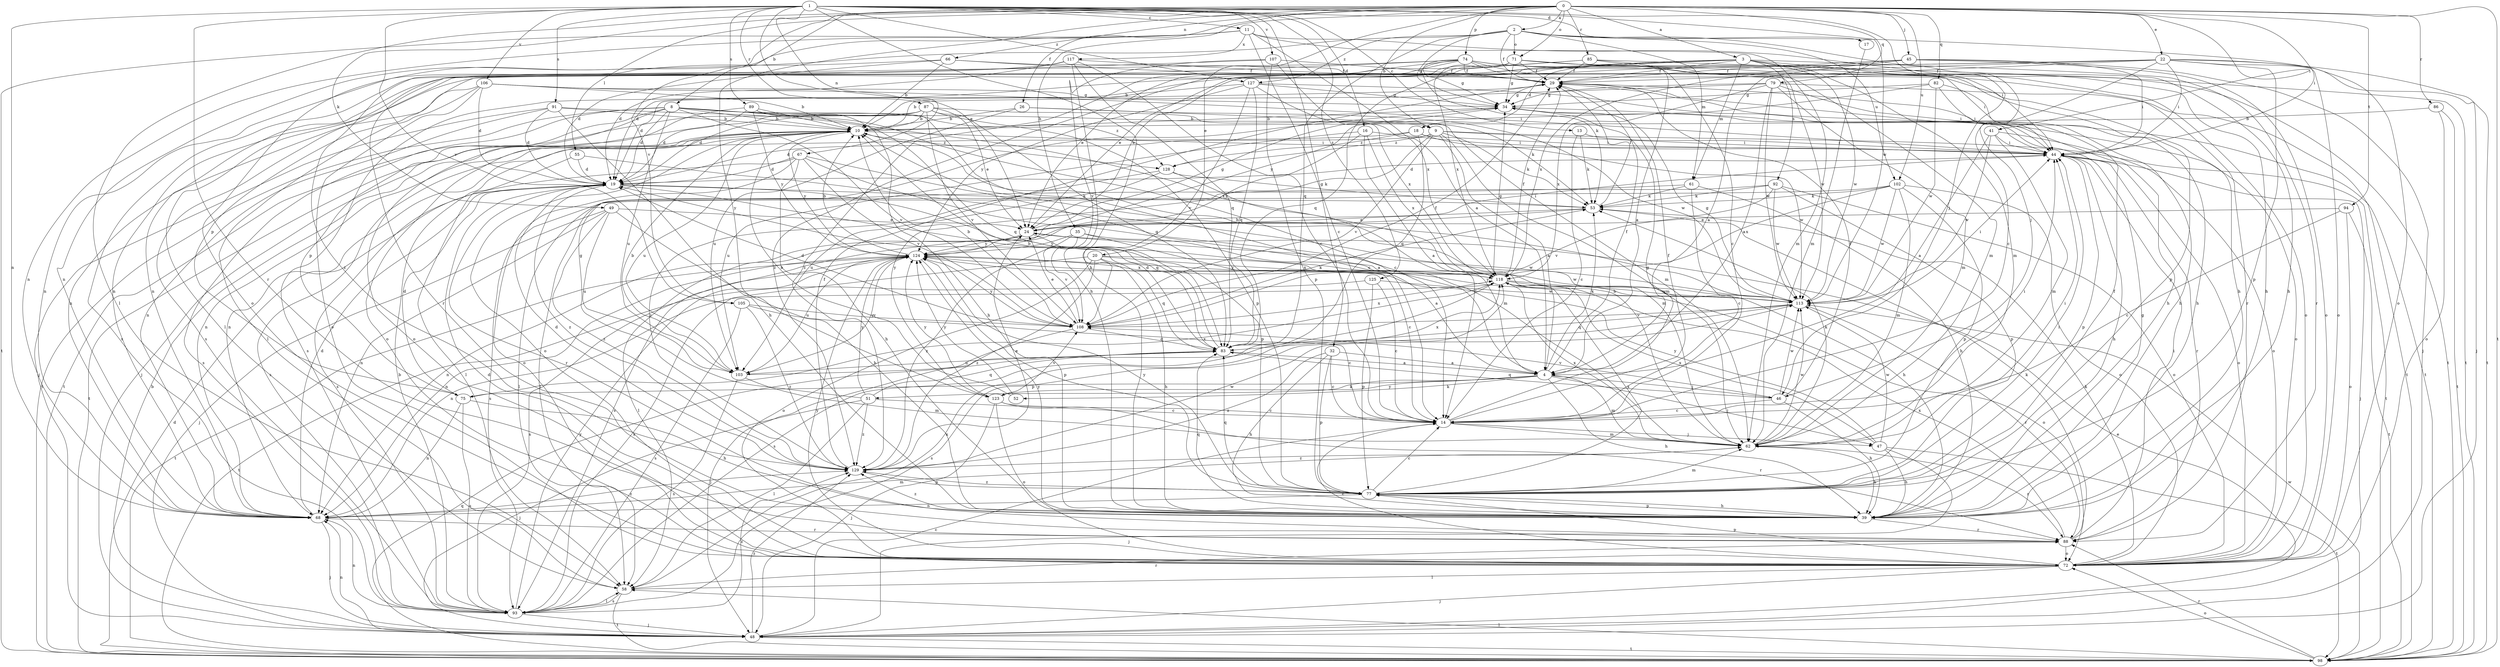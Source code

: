 strict digraph  {
0;
1;
2;
3;
4;
8;
9;
10;
11;
13;
14;
16;
17;
18;
19;
20;
22;
24;
26;
29;
32;
34;
35;
39;
41;
44;
45;
46;
47;
48;
49;
51;
52;
53;
55;
58;
61;
62;
66;
67;
68;
71;
72;
74;
75;
77;
79;
82;
83;
85;
86;
87;
88;
89;
91;
92;
93;
94;
98;
102;
103;
105;
106;
107;
108;
113;
117;
118;
123;
124;
125;
127;
128;
129;
0 -> 2  [label=a];
0 -> 3  [label=a];
0 -> 8  [label=b];
0 -> 9  [label=b];
0 -> 20  [label=e];
0 -> 22  [label=e];
0 -> 26  [label=f];
0 -> 35  [label=h];
0 -> 41  [label=i];
0 -> 44  [label=i];
0 -> 45  [label=j];
0 -> 49  [label=k];
0 -> 55  [label=l];
0 -> 58  [label=l];
0 -> 66  [label=n];
0 -> 71  [label=o];
0 -> 74  [label=p];
0 -> 79  [label=q];
0 -> 82  [label=q];
0 -> 85  [label=r];
0 -> 86  [label=r];
0 -> 94  [label=t];
0 -> 98  [label=t];
0 -> 102  [label=u];
0 -> 105  [label=v];
0 -> 123  [label=y];
1 -> 11  [label=c];
1 -> 13  [label=c];
1 -> 16  [label=d];
1 -> 17  [label=d];
1 -> 24  [label=e];
1 -> 32  [label=g];
1 -> 39  [label=h];
1 -> 46  [label=j];
1 -> 67  [label=n];
1 -> 68  [label=n];
1 -> 87  [label=r];
1 -> 88  [label=r];
1 -> 89  [label=s];
1 -> 91  [label=s];
1 -> 105  [label=v];
1 -> 106  [label=v];
1 -> 107  [label=v];
1 -> 113  [label=w];
1 -> 125  [label=z];
1 -> 127  [label=z];
2 -> 29  [label=f];
2 -> 34  [label=g];
2 -> 46  [label=j];
2 -> 61  [label=m];
2 -> 68  [label=n];
2 -> 71  [label=o];
2 -> 72  [label=o];
2 -> 83  [label=q];
2 -> 102  [label=u];
2 -> 127  [label=z];
3 -> 18  [label=d];
3 -> 19  [label=d];
3 -> 24  [label=e];
3 -> 29  [label=f];
3 -> 39  [label=h];
3 -> 61  [label=m];
3 -> 62  [label=m];
3 -> 75  [label=p];
3 -> 88  [label=r];
3 -> 92  [label=s];
3 -> 113  [label=w];
4 -> 29  [label=f];
4 -> 39  [label=h];
4 -> 46  [label=j];
4 -> 47  [label=j];
4 -> 51  [label=k];
4 -> 52  [label=k];
4 -> 53  [label=k];
4 -> 62  [label=m];
4 -> 75  [label=p];
4 -> 123  [label=y];
8 -> 9  [label=b];
8 -> 10  [label=b];
8 -> 14  [label=c];
8 -> 19  [label=d];
8 -> 72  [label=o];
8 -> 75  [label=p];
8 -> 83  [label=q];
8 -> 93  [label=s];
8 -> 98  [label=t];
8 -> 103  [label=u];
8 -> 108  [label=v];
8 -> 128  [label=z];
9 -> 4  [label=a];
9 -> 19  [label=d];
9 -> 44  [label=i];
9 -> 53  [label=k];
9 -> 62  [label=m];
9 -> 98  [label=t];
9 -> 108  [label=v];
9 -> 123  [label=y];
9 -> 128  [label=z];
10 -> 44  [label=i];
10 -> 68  [label=n];
10 -> 72  [label=o];
10 -> 93  [label=s];
10 -> 98  [label=t];
10 -> 103  [label=u];
10 -> 124  [label=y];
10 -> 128  [label=z];
11 -> 4  [label=a];
11 -> 14  [label=c];
11 -> 44  [label=i];
11 -> 62  [label=m];
11 -> 68  [label=n];
11 -> 72  [label=o];
11 -> 98  [label=t];
11 -> 117  [label=x];
13 -> 14  [label=c];
13 -> 44  [label=i];
13 -> 53  [label=k];
14 -> 29  [label=f];
14 -> 34  [label=g];
14 -> 44  [label=i];
14 -> 47  [label=j];
14 -> 62  [label=m];
16 -> 4  [label=a];
16 -> 44  [label=i];
16 -> 103  [label=u];
16 -> 118  [label=x];
16 -> 124  [label=y];
17 -> 62  [label=m];
18 -> 44  [label=i];
18 -> 68  [label=n];
18 -> 83  [label=q];
18 -> 113  [label=w];
18 -> 128  [label=z];
19 -> 53  [label=k];
19 -> 77  [label=p];
19 -> 83  [label=q];
19 -> 88  [label=r];
19 -> 129  [label=z];
20 -> 39  [label=h];
20 -> 72  [label=o];
20 -> 83  [label=q];
20 -> 93  [label=s];
20 -> 113  [label=w];
20 -> 118  [label=x];
20 -> 129  [label=z];
22 -> 10  [label=b];
22 -> 14  [label=c];
22 -> 24  [label=e];
22 -> 29  [label=f];
22 -> 44  [label=i];
22 -> 48  [label=j];
22 -> 68  [label=n];
22 -> 72  [label=o];
22 -> 77  [label=p];
22 -> 98  [label=t];
24 -> 34  [label=g];
24 -> 39  [label=h];
24 -> 44  [label=i];
24 -> 58  [label=l];
24 -> 68  [label=n];
24 -> 113  [label=w];
24 -> 124  [label=y];
26 -> 10  [label=b];
26 -> 53  [label=k];
26 -> 103  [label=u];
26 -> 113  [label=w];
29 -> 34  [label=g];
29 -> 39  [label=h];
29 -> 93  [label=s];
29 -> 98  [label=t];
32 -> 4  [label=a];
32 -> 14  [label=c];
32 -> 39  [label=h];
32 -> 77  [label=p];
32 -> 129  [label=z];
34 -> 10  [label=b];
34 -> 72  [label=o];
35 -> 4  [label=a];
35 -> 14  [label=c];
35 -> 108  [label=v];
35 -> 124  [label=y];
35 -> 129  [label=z];
39 -> 34  [label=g];
39 -> 77  [label=p];
39 -> 83  [label=q];
39 -> 88  [label=r];
39 -> 124  [label=y];
39 -> 129  [label=z];
41 -> 4  [label=a];
41 -> 44  [label=i];
41 -> 62  [label=m];
41 -> 72  [label=o];
41 -> 113  [label=w];
44 -> 19  [label=d];
44 -> 39  [label=h];
44 -> 48  [label=j];
44 -> 72  [label=o];
44 -> 77  [label=p];
44 -> 88  [label=r];
45 -> 4  [label=a];
45 -> 29  [label=f];
45 -> 44  [label=i];
45 -> 48  [label=j];
45 -> 72  [label=o];
45 -> 118  [label=x];
46 -> 14  [label=c];
46 -> 29  [label=f];
46 -> 39  [label=h];
46 -> 83  [label=q];
46 -> 108  [label=v];
46 -> 113  [label=w];
47 -> 39  [label=h];
47 -> 48  [label=j];
47 -> 98  [label=t];
47 -> 113  [label=w];
47 -> 118  [label=x];
47 -> 124  [label=y];
48 -> 10  [label=b];
48 -> 14  [label=c];
48 -> 24  [label=e];
48 -> 68  [label=n];
48 -> 98  [label=t];
48 -> 129  [label=z];
49 -> 24  [label=e];
49 -> 39  [label=h];
49 -> 48  [label=j];
49 -> 68  [label=n];
49 -> 103  [label=u];
49 -> 129  [label=z];
51 -> 14  [label=c];
51 -> 34  [label=g];
51 -> 48  [label=j];
51 -> 58  [label=l];
51 -> 83  [label=q];
51 -> 124  [label=y];
51 -> 129  [label=z];
52 -> 10  [label=b];
52 -> 124  [label=y];
53 -> 24  [label=e];
53 -> 29  [label=f];
53 -> 93  [label=s];
55 -> 19  [label=d];
55 -> 58  [label=l];
55 -> 62  [label=m];
58 -> 88  [label=r];
58 -> 93  [label=s];
58 -> 98  [label=t];
58 -> 118  [label=x];
61 -> 14  [label=c];
61 -> 39  [label=h];
61 -> 53  [label=k];
61 -> 58  [label=l];
62 -> 10  [label=b];
62 -> 39  [label=h];
62 -> 44  [label=i];
62 -> 53  [label=k];
62 -> 88  [label=r];
62 -> 113  [label=w];
62 -> 118  [label=x];
62 -> 129  [label=z];
66 -> 10  [label=b];
66 -> 19  [label=d];
66 -> 29  [label=f];
66 -> 39  [label=h];
66 -> 68  [label=n];
67 -> 4  [label=a];
67 -> 19  [label=d];
67 -> 39  [label=h];
67 -> 62  [label=m];
67 -> 72  [label=o];
67 -> 93  [label=s];
67 -> 108  [label=v];
68 -> 19  [label=d];
68 -> 48  [label=j];
68 -> 62  [label=m];
68 -> 88  [label=r];
68 -> 129  [label=z];
71 -> 14  [label=c];
71 -> 29  [label=f];
71 -> 34  [label=g];
71 -> 39  [label=h];
71 -> 68  [label=n];
71 -> 93  [label=s];
71 -> 98  [label=t];
71 -> 118  [label=x];
72 -> 14  [label=c];
72 -> 19  [label=d];
72 -> 48  [label=j];
72 -> 53  [label=k];
72 -> 58  [label=l];
72 -> 77  [label=p];
72 -> 124  [label=y];
74 -> 24  [label=e];
74 -> 29  [label=f];
74 -> 34  [label=g];
74 -> 44  [label=i];
74 -> 53  [label=k];
74 -> 58  [label=l];
74 -> 72  [label=o];
74 -> 77  [label=p];
74 -> 88  [label=r];
74 -> 93  [label=s];
74 -> 113  [label=w];
74 -> 129  [label=z];
75 -> 19  [label=d];
75 -> 39  [label=h];
75 -> 68  [label=n];
75 -> 93  [label=s];
75 -> 118  [label=x];
77 -> 14  [label=c];
77 -> 29  [label=f];
77 -> 39  [label=h];
77 -> 44  [label=i];
77 -> 62  [label=m];
77 -> 68  [label=n];
77 -> 83  [label=q];
77 -> 118  [label=x];
77 -> 124  [label=y];
77 -> 129  [label=z];
79 -> 4  [label=a];
79 -> 10  [label=b];
79 -> 34  [label=g];
79 -> 44  [label=i];
79 -> 62  [label=m];
79 -> 98  [label=t];
79 -> 113  [label=w];
79 -> 118  [label=x];
82 -> 34  [label=g];
82 -> 39  [label=h];
82 -> 44  [label=i];
82 -> 113  [label=w];
82 -> 124  [label=y];
83 -> 4  [label=a];
83 -> 10  [label=b];
83 -> 19  [label=d];
83 -> 103  [label=u];
85 -> 4  [label=a];
85 -> 29  [label=f];
85 -> 62  [label=m];
85 -> 83  [label=q];
85 -> 98  [label=t];
85 -> 129  [label=z];
86 -> 10  [label=b];
86 -> 72  [label=o];
86 -> 98  [label=t];
87 -> 10  [label=b];
87 -> 19  [label=d];
87 -> 24  [label=e];
87 -> 48  [label=j];
87 -> 62  [label=m];
87 -> 77  [label=p];
87 -> 83  [label=q];
87 -> 98  [label=t];
87 -> 108  [label=v];
88 -> 44  [label=i];
88 -> 53  [label=k];
88 -> 72  [label=o];
88 -> 118  [label=x];
89 -> 10  [label=b];
89 -> 14  [label=c];
89 -> 19  [label=d];
89 -> 39  [label=h];
89 -> 72  [label=o];
89 -> 124  [label=y];
91 -> 10  [label=b];
91 -> 19  [label=d];
91 -> 39  [label=h];
91 -> 48  [label=j];
91 -> 68  [label=n];
91 -> 118  [label=x];
92 -> 53  [label=k];
92 -> 58  [label=l];
92 -> 72  [label=o];
92 -> 77  [label=p];
92 -> 108  [label=v];
92 -> 113  [label=w];
93 -> 10  [label=b];
93 -> 48  [label=j];
93 -> 58  [label=l];
93 -> 68  [label=n];
93 -> 124  [label=y];
93 -> 129  [label=z];
94 -> 14  [label=c];
94 -> 24  [label=e];
94 -> 72  [label=o];
94 -> 98  [label=t];
98 -> 19  [label=d];
98 -> 58  [label=l];
98 -> 72  [label=o];
98 -> 83  [label=q];
98 -> 88  [label=r];
98 -> 113  [label=w];
102 -> 53  [label=k];
102 -> 62  [label=m];
102 -> 72  [label=o];
102 -> 77  [label=p];
102 -> 93  [label=s];
102 -> 113  [label=w];
102 -> 118  [label=x];
103 -> 10  [label=b];
103 -> 62  [label=m];
103 -> 93  [label=s];
103 -> 118  [label=x];
103 -> 124  [label=y];
105 -> 14  [label=c];
105 -> 93  [label=s];
105 -> 108  [label=v];
105 -> 129  [label=z];
106 -> 10  [label=b];
106 -> 19  [label=d];
106 -> 34  [label=g];
106 -> 44  [label=i];
106 -> 58  [label=l];
106 -> 68  [label=n];
106 -> 72  [label=o];
107 -> 29  [label=f];
107 -> 77  [label=p];
107 -> 88  [label=r];
107 -> 108  [label=v];
107 -> 118  [label=x];
108 -> 10  [label=b];
108 -> 19  [label=d];
108 -> 24  [label=e];
108 -> 29  [label=f];
108 -> 48  [label=j];
108 -> 53  [label=k];
108 -> 83  [label=q];
108 -> 118  [label=x];
108 -> 124  [label=y];
113 -> 10  [label=b];
113 -> 34  [label=g];
113 -> 44  [label=i];
113 -> 83  [label=q];
113 -> 88  [label=r];
113 -> 93  [label=s];
113 -> 108  [label=v];
113 -> 124  [label=y];
117 -> 14  [label=c];
117 -> 19  [label=d];
117 -> 29  [label=f];
117 -> 39  [label=h];
117 -> 83  [label=q];
117 -> 129  [label=z];
118 -> 29  [label=f];
118 -> 34  [label=g];
118 -> 68  [label=n];
118 -> 72  [label=o];
118 -> 93  [label=s];
118 -> 113  [label=w];
118 -> 124  [label=y];
123 -> 14  [label=c];
123 -> 48  [label=j];
123 -> 72  [label=o];
123 -> 88  [label=r];
123 -> 108  [label=v];
123 -> 124  [label=y];
124 -> 10  [label=b];
124 -> 68  [label=n];
124 -> 77  [label=p];
124 -> 93  [label=s];
124 -> 98  [label=t];
124 -> 103  [label=u];
124 -> 118  [label=x];
125 -> 14  [label=c];
125 -> 77  [label=p];
125 -> 98  [label=t];
125 -> 113  [label=w];
127 -> 19  [label=d];
127 -> 34  [label=g];
127 -> 39  [label=h];
127 -> 83  [label=q];
127 -> 108  [label=v];
127 -> 118  [label=x];
127 -> 124  [label=y];
128 -> 14  [label=c];
128 -> 53  [label=k];
128 -> 103  [label=u];
128 -> 129  [label=z];
129 -> 19  [label=d];
129 -> 24  [label=e];
129 -> 29  [label=f];
129 -> 77  [label=p];
129 -> 113  [label=w];
}
